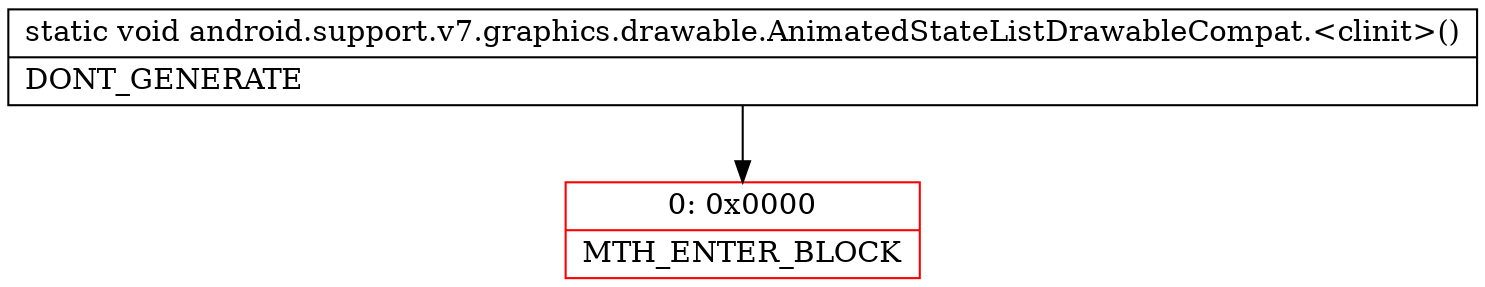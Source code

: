 digraph "CFG forandroid.support.v7.graphics.drawable.AnimatedStateListDrawableCompat.\<clinit\>()V" {
subgraph cluster_Region_251656012 {
label = "R(0)";
node [shape=record,color=blue];
}
Node_0 [shape=record,color=red,label="{0\:\ 0x0000|MTH_ENTER_BLOCK\l}"];
MethodNode[shape=record,label="{static void android.support.v7.graphics.drawable.AnimatedStateListDrawableCompat.\<clinit\>()  | DONT_GENERATE\l}"];
MethodNode -> Node_0;
}

